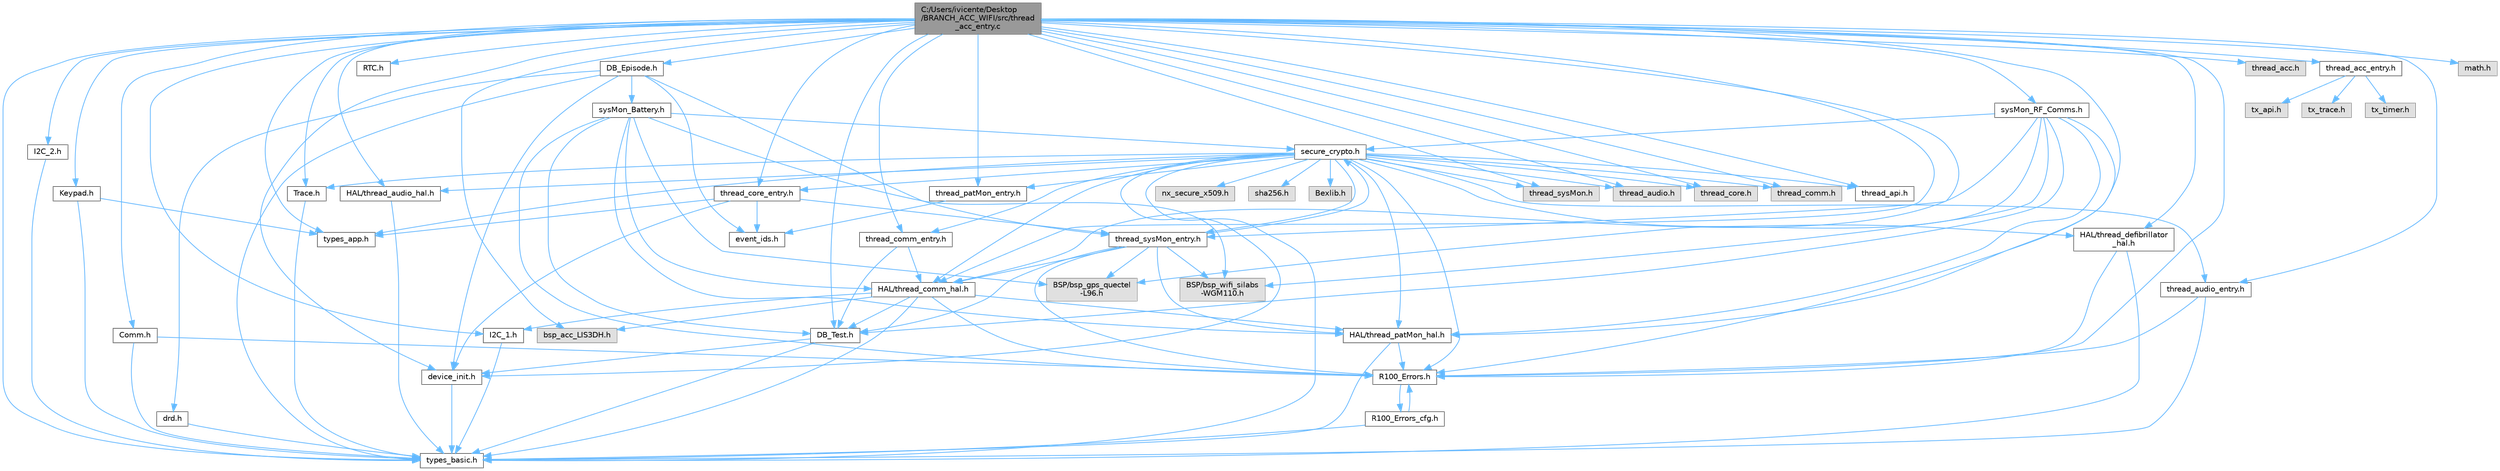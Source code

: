 digraph "C:/Users/ivicente/Desktop/BRANCH_ACC_WIFI/src/thread_acc_entry.c"
{
 // LATEX_PDF_SIZE
  bgcolor="transparent";
  edge [fontname=Helvetica,fontsize=10,labelfontname=Helvetica,labelfontsize=10];
  node [fontname=Helvetica,fontsize=10,shape=box,height=0.2,width=0.4];
  Node1 [id="Node000001",label="C:/Users/ivicente/Desktop\l/BRANCH_ACC_WIFI/src/thread\l_acc_entry.c",height=0.2,width=0.4,color="gray40", fillcolor="grey60", style="filled", fontcolor="black",tooltip=" "];
  Node1 -> Node2 [id="edge1_Node000001_Node000002",color="steelblue1",style="solid",tooltip=" "];
  Node2 [id="Node000002",label="device_init.h",height=0.2,width=0.4,color="grey40", fillcolor="white", style="filled",URL="$a00017.html",tooltip=" "];
  Node2 -> Node3 [id="edge2_Node000002_Node000003",color="steelblue1",style="solid",tooltip=" "];
  Node3 [id="Node000003",label="types_basic.h",height=0.2,width=0.4,color="grey40", fillcolor="white", style="filled",URL="$a00137.html",tooltip="Basic Types' definition."];
  Node1 -> Node4 [id="edge3_Node000001_Node000004",color="steelblue1",style="solid",tooltip=" "];
  Node4 [id="Node000004",label="R100_Errors.h",height=0.2,width=0.4,color="grey40", fillcolor="white", style="filled",URL="$a00038.html",tooltip=" "];
  Node4 -> Node5 [id="edge4_Node000004_Node000005",color="steelblue1",style="solid",tooltip=" "];
  Node5 [id="Node000005",label="R100_Errors_cfg.h",height=0.2,width=0.4,color="grey40", fillcolor="white", style="filled",URL="$a00044.html",tooltip=" "];
  Node5 -> Node4 [id="edge5_Node000005_Node000004",color="steelblue1",style="solid",tooltip=" "];
  Node5 -> Node3 [id="edge6_Node000005_Node000003",color="steelblue1",style="solid",tooltip=" "];
  Node1 -> Node3 [id="edge7_Node000001_Node000003",color="steelblue1",style="solid",tooltip=" "];
  Node1 -> Node6 [id="edge8_Node000001_Node000006",color="steelblue1",style="solid",tooltip=" "];
  Node6 [id="Node000006",label="types_app.h",height=0.2,width=0.4,color="grey40", fillcolor="white", style="filled",URL="$a00134.html",tooltip="Common Types' definition."];
  Node1 -> Node7 [id="edge9_Node000001_Node000007",color="steelblue1",style="solid",tooltip=" "];
  Node7 [id="Node000007",label="Trace.h",height=0.2,width=0.4,color="grey40", fillcolor="white", style="filled",URL="$a00251.html",tooltip=" "];
  Node7 -> Node3 [id="edge10_Node000007_Node000003",color="steelblue1",style="solid",tooltip=" "];
  Node1 -> Node8 [id="edge11_Node000001_Node000008",color="steelblue1",style="solid",tooltip=" "];
  Node8 [id="Node000008",label="Comm.h",height=0.2,width=0.4,color="grey40", fillcolor="white", style="filled",URL="$a00239.html",tooltip=" "];
  Node8 -> Node3 [id="edge12_Node000008_Node000003",color="steelblue1",style="solid",tooltip=" "];
  Node8 -> Node4 [id="edge13_Node000008_Node000004",color="steelblue1",style="solid",tooltip=" "];
  Node1 -> Node9 [id="edge14_Node000001_Node000009",color="steelblue1",style="solid",tooltip=" "];
  Node9 [id="Node000009",label="I2C_1.h",height=0.2,width=0.4,color="grey40", fillcolor="white", style="filled",URL="$a00161.html",tooltip="Header with functions related to the I2C-1."];
  Node9 -> Node3 [id="edge15_Node000009_Node000003",color="steelblue1",style="solid",tooltip=" "];
  Node1 -> Node10 [id="edge16_Node000001_Node000010",color="steelblue1",style="solid",tooltip=" "];
  Node10 [id="Node000010",label="I2C_2.h",height=0.2,width=0.4,color="grey40", fillcolor="white", style="filled",URL="$a00167.html",tooltip="Header with functions related to the I2C-2."];
  Node10 -> Node3 [id="edge17_Node000010_Node000003",color="steelblue1",style="solid",tooltip=" "];
  Node1 -> Node11 [id="edge18_Node000001_Node000011",color="steelblue1",style="solid",tooltip=" "];
  Node11 [id="Node000011",label="RTC.h",height=0.2,width=0.4,color="grey40", fillcolor="white", style="filled",URL="$a00173.html",tooltip="Header with functions related to the RTC."];
  Node1 -> Node12 [id="edge19_Node000001_Node000012",color="steelblue1",style="solid",tooltip=" "];
  Node12 [id="Node000012",label="Keypad.h",height=0.2,width=0.4,color="grey40", fillcolor="white", style="filled",URL="$a00245.html",tooltip="Header with functions related to the keyboard and LEDs manage."];
  Node12 -> Node3 [id="edge20_Node000012_Node000003",color="steelblue1",style="solid",tooltip=" "];
  Node12 -> Node6 [id="edge21_Node000012_Node000006",color="steelblue1",style="solid",tooltip=" "];
  Node1 -> Node13 [id="edge22_Node000001_Node000013",color="steelblue1",style="solid",tooltip=" "];
  Node13 [id="Node000013",label="DB_Test.h",height=0.2,width=0.4,color="grey40", fillcolor="white", style="filled",URL="$a00011.html",tooltip="Test File header file."];
  Node13 -> Node2 [id="edge23_Node000013_Node000002",color="steelblue1",style="solid",tooltip=" "];
  Node13 -> Node3 [id="edge24_Node000013_Node000003",color="steelblue1",style="solid",tooltip=" "];
  Node1 -> Node14 [id="edge25_Node000001_Node000014",color="steelblue1",style="solid",tooltip=" "];
  Node14 [id="Node000014",label="DB_Episode.h",height=0.2,width=0.4,color="grey40", fillcolor="white", style="filled",URL="$a00005.html",tooltip="Episode header file."];
  Node14 -> Node2 [id="edge26_Node000014_Node000002",color="steelblue1",style="solid",tooltip=" "];
  Node14 -> Node3 [id="edge27_Node000014_Node000003",color="steelblue1",style="solid",tooltip=" "];
  Node14 -> Node15 [id="edge28_Node000014_Node000015",color="steelblue1",style="solid",tooltip=" "];
  Node15 [id="Node000015",label="drd.h",height=0.2,width=0.4,color="grey40", fillcolor="white", style="filled",URL="$a00140.html",tooltip="Basic Types Definition."];
  Node15 -> Node3 [id="edge29_Node000015_Node000003",color="steelblue1",style="solid",tooltip=" "];
  Node14 -> Node16 [id="edge30_Node000014_Node000016",color="steelblue1",style="solid",tooltip=" "];
  Node16 [id="Node000016",label="sysMon_Battery.h",height=0.2,width=0.4,color="grey40", fillcolor="white", style="filled",URL="$a00056.html",tooltip="Header with functions related to the battery services."];
  Node16 -> Node4 [id="edge31_Node000016_Node000004",color="steelblue1",style="solid",tooltip=" "];
  Node16 -> Node17 [id="edge32_Node000016_Node000017",color="steelblue1",style="solid",tooltip=" "];
  Node17 [id="Node000017",label="HAL/thread_patMon_hal.h",height=0.2,width=0.4,color="grey40", fillcolor="white", style="filled",URL="$a00221.html",tooltip="Header with functions related to the patMon BSP service."];
  Node17 -> Node3 [id="edge33_Node000017_Node000003",color="steelblue1",style="solid",tooltip=" "];
  Node17 -> Node4 [id="edge34_Node000017_Node000004",color="steelblue1",style="solid",tooltip=" "];
  Node16 -> Node18 [id="edge35_Node000016_Node000018",color="steelblue1",style="solid",tooltip=" "];
  Node18 [id="Node000018",label="HAL/thread_comm_hal.h",height=0.2,width=0.4,color="grey40", fillcolor="white", style="filled",URL="$a00191.html",tooltip="Header with functions related to the HAL Comm."];
  Node18 -> Node4 [id="edge36_Node000018_Node000004",color="steelblue1",style="solid",tooltip=" "];
  Node18 -> Node3 [id="edge37_Node000018_Node000003",color="steelblue1",style="solid",tooltip=" "];
  Node18 -> Node17 [id="edge38_Node000018_Node000017",color="steelblue1",style="solid",tooltip=" "];
  Node18 -> Node13 [id="edge39_Node000018_Node000013",color="steelblue1",style="solid",tooltip=" "];
  Node18 -> Node9 [id="edge40_Node000018_Node000009",color="steelblue1",style="solid",tooltip=" "];
  Node18 -> Node19 [id="edge41_Node000018_Node000019",color="steelblue1",style="solid",tooltip=" "];
  Node19 [id="Node000019",label="bsp_acc_LIS3DH.h",height=0.2,width=0.4,color="grey60", fillcolor="#E0E0E0", style="filled",tooltip=" "];
  Node16 -> Node13 [id="edge42_Node000016_Node000013",color="steelblue1",style="solid",tooltip=" "];
  Node16 -> Node20 [id="edge43_Node000016_Node000020",color="steelblue1",style="solid",tooltip=" "];
  Node20 [id="Node000020",label="secure_crypto.h",height=0.2,width=0.4,color="grey40", fillcolor="white", style="filled",URL="$a00050.html",tooltip="NetX secure for check certificates."];
  Node20 -> Node21 [id="edge44_Node000020_Node000021",color="steelblue1",style="solid",tooltip=" "];
  Node21 [id="Node000021",label="nx_secure_x509.h",height=0.2,width=0.4,color="grey60", fillcolor="#E0E0E0", style="filled",tooltip=" "];
  Node20 -> Node18 [id="edge45_Node000020_Node000018",color="steelblue1",style="solid",tooltip=" "];
  Node20 -> Node2 [id="edge46_Node000020_Node000002",color="steelblue1",style="solid",tooltip=" "];
  Node20 -> Node7 [id="edge47_Node000020_Node000007",color="steelblue1",style="solid",tooltip=" "];
  Node20 -> Node4 [id="edge48_Node000020_Node000004",color="steelblue1",style="solid",tooltip=" "];
  Node20 -> Node3 [id="edge49_Node000020_Node000003",color="steelblue1",style="solid",tooltip=" "];
  Node20 -> Node6 [id="edge50_Node000020_Node000006",color="steelblue1",style="solid",tooltip=" "];
  Node20 -> Node22 [id="edge51_Node000020_Node000022",color="steelblue1",style="solid",tooltip=" "];
  Node22 [id="Node000022",label="HAL/thread_defibrillator\l_hal.h",height=0.2,width=0.4,color="grey40", fillcolor="white", style="filled",URL="$a00203.html",tooltip="Header with functions related to the defibrillator BSP service."];
  Node22 -> Node3 [id="edge52_Node000022_Node000003",color="steelblue1",style="solid",tooltip=" "];
  Node22 -> Node4 [id="edge53_Node000022_Node000004",color="steelblue1",style="solid",tooltip=" "];
  Node20 -> Node17 [id="edge54_Node000020_Node000017",color="steelblue1",style="solid",tooltip=" "];
  Node20 -> Node23 [id="edge55_Node000020_Node000023",color="steelblue1",style="solid",tooltip=" "];
  Node23 [id="Node000023",label="HAL/thread_audio_hal.h",height=0.2,width=0.4,color="grey40", fillcolor="white", style="filled",URL="$a00185.html",tooltip="Header with functions related to the audio BSP service."];
  Node23 -> Node3 [id="edge56_Node000023_Node000003",color="steelblue1",style="solid",tooltip=" "];
  Node20 -> Node24 [id="edge57_Node000020_Node000024",color="steelblue1",style="solid",tooltip=" "];
  Node24 [id="Node000024",label="thread_comm_entry.h",height=0.2,width=0.4,color="grey40", fillcolor="white", style="filled",URL="$a00083.html",tooltip="Header for Comm Thread entry."];
  Node24 -> Node18 [id="edge58_Node000024_Node000018",color="steelblue1",style="solid",tooltip=" "];
  Node24 -> Node13 [id="edge59_Node000024_Node000013",color="steelblue1",style="solid",tooltip=" "];
  Node20 -> Node25 [id="edge60_Node000020_Node000025",color="steelblue1",style="solid",tooltip=" "];
  Node25 [id="Node000025",label="thread_patMon_entry.h",height=0.2,width=0.4,color="grey40", fillcolor="white", style="filled",URL="$a00119.html",tooltip=" "];
  Node25 -> Node26 [id="edge61_Node000025_Node000026",color="steelblue1",style="solid",tooltip=" "];
  Node26 [id="Node000026",label="event_ids.h",height=0.2,width=0.4,color="grey40", fillcolor="white", style="filled",URL="$a00020.html",tooltip="Event identifiers header file."];
  Node20 -> Node27 [id="edge62_Node000020_Node000027",color="steelblue1",style="solid",tooltip=" "];
  Node27 [id="Node000027",label="thread_sysMon_entry.h",height=0.2,width=0.4,color="grey40", fillcolor="white", style="filled",URL="$a00131.html",tooltip="Header with functions related to the system monitor service."];
  Node27 -> Node4 [id="edge63_Node000027_Node000004",color="steelblue1",style="solid",tooltip=" "];
  Node27 -> Node17 [id="edge64_Node000027_Node000017",color="steelblue1",style="solid",tooltip=" "];
  Node27 -> Node18 [id="edge65_Node000027_Node000018",color="steelblue1",style="solid",tooltip=" "];
  Node27 -> Node13 [id="edge66_Node000027_Node000013",color="steelblue1",style="solid",tooltip=" "];
  Node27 -> Node20 [id="edge67_Node000027_Node000020",color="steelblue1",style="solid",tooltip=" "];
  Node27 -> Node28 [id="edge68_Node000027_Node000028",color="steelblue1",style="solid",tooltip=" "];
  Node28 [id="Node000028",label="BSP/bsp_wifi_silabs\l-WGM110.h",height=0.2,width=0.4,color="grey60", fillcolor="#E0E0E0", style="filled",tooltip=" "];
  Node27 -> Node29 [id="edge69_Node000027_Node000029",color="steelblue1",style="solid",tooltip=" "];
  Node29 [id="Node000029",label="BSP/bsp_gps_quectel\l-L96.h",height=0.2,width=0.4,color="grey60", fillcolor="#E0E0E0", style="filled",tooltip=" "];
  Node20 -> Node30 [id="edge70_Node000020_Node000030",color="steelblue1",style="solid",tooltip=" "];
  Node30 [id="Node000030",label="thread_sysMon.h",height=0.2,width=0.4,color="grey60", fillcolor="#E0E0E0", style="filled",tooltip=" "];
  Node20 -> Node31 [id="edge71_Node000020_Node000031",color="steelblue1",style="solid",tooltip=" "];
  Node31 [id="Node000031",label="thread_audio_entry.h",height=0.2,width=0.4,color="grey40", fillcolor="white", style="filled",URL="$a00077.html",tooltip="Header with functions related to the audio service."];
  Node31 -> Node4 [id="edge72_Node000031_Node000004",color="steelblue1",style="solid",tooltip=" "];
  Node31 -> Node3 [id="edge73_Node000031_Node000003",color="steelblue1",style="solid",tooltip=" "];
  Node20 -> Node32 [id="edge74_Node000020_Node000032",color="steelblue1",style="solid",tooltip=" "];
  Node32 [id="Node000032",label="thread_audio.h",height=0.2,width=0.4,color="grey60", fillcolor="#E0E0E0", style="filled",tooltip=" "];
  Node20 -> Node33 [id="edge75_Node000020_Node000033",color="steelblue1",style="solid",tooltip=" "];
  Node33 [id="Node000033",label="thread_core_entry.h",height=0.2,width=0.4,color="grey40", fillcolor="white", style="filled",URL="$a00089.html",tooltip="Header with functions related to the core service."];
  Node33 -> Node2 [id="edge76_Node000033_Node000002",color="steelblue1",style="solid",tooltip=" "];
  Node33 -> Node6 [id="edge77_Node000033_Node000006",color="steelblue1",style="solid",tooltip=" "];
  Node33 -> Node26 [id="edge78_Node000033_Node000026",color="steelblue1",style="solid",tooltip=" "];
  Node33 -> Node27 [id="edge79_Node000033_Node000027",color="steelblue1",style="solid",tooltip=" "];
  Node20 -> Node34 [id="edge80_Node000020_Node000034",color="steelblue1",style="solid",tooltip=" "];
  Node34 [id="Node000034",label="thread_core.h",height=0.2,width=0.4,color="grey60", fillcolor="#E0E0E0", style="filled",tooltip=" "];
  Node20 -> Node35 [id="edge81_Node000020_Node000035",color="steelblue1",style="solid",tooltip=" "];
  Node35 [id="Node000035",label="thread_comm.h",height=0.2,width=0.4,color="grey60", fillcolor="#E0E0E0", style="filled",tooltip=" "];
  Node20 -> Node36 [id="edge82_Node000020_Node000036",color="steelblue1",style="solid",tooltip=" "];
  Node36 [id="Node000036",label="thread_api.h",height=0.2,width=0.4,color="grey40", fillcolor="white", style="filled",URL="$a00071.html",tooltip="Header with functions related to thread APIs."];
  Node20 -> Node37 [id="edge83_Node000020_Node000037",color="steelblue1",style="solid",tooltip=" "];
  Node37 [id="Node000037",label="sha256.h",height=0.2,width=0.4,color="grey60", fillcolor="#E0E0E0", style="filled",tooltip=" "];
  Node20 -> Node38 [id="edge84_Node000020_Node000038",color="steelblue1",style="solid",tooltip=" "];
  Node38 [id="Node000038",label="Bexlib.h",height=0.2,width=0.4,color="grey60", fillcolor="#E0E0E0", style="filled",tooltip=" "];
  Node16 -> Node28 [id="edge85_Node000016_Node000028",color="steelblue1",style="solid",tooltip=" "];
  Node16 -> Node29 [id="edge86_Node000016_Node000029",color="steelblue1",style="solid",tooltip=" "];
  Node14 -> Node27 [id="edge87_Node000014_Node000027",color="steelblue1",style="solid",tooltip=" "];
  Node14 -> Node26 [id="edge88_Node000014_Node000026",color="steelblue1",style="solid",tooltip=" "];
  Node1 -> Node19 [id="edge89_Node000001_Node000019",color="steelblue1",style="solid",tooltip=" "];
  Node1 -> Node22 [id="edge90_Node000001_Node000022",color="steelblue1",style="solid",tooltip=" "];
  Node1 -> Node17 [id="edge91_Node000001_Node000017",color="steelblue1",style="solid",tooltip=" "];
  Node1 -> Node23 [id="edge92_Node000001_Node000023",color="steelblue1",style="solid",tooltip=" "];
  Node1 -> Node18 [id="edge93_Node000001_Node000018",color="steelblue1",style="solid",tooltip=" "];
  Node1 -> Node24 [id="edge94_Node000001_Node000024",color="steelblue1",style="solid",tooltip=" "];
  Node1 -> Node25 [id="edge95_Node000001_Node000025",color="steelblue1",style="solid",tooltip=" "];
  Node1 -> Node27 [id="edge96_Node000001_Node000027",color="steelblue1",style="solid",tooltip=" "];
  Node1 -> Node30 [id="edge97_Node000001_Node000030",color="steelblue1",style="solid",tooltip=" "];
  Node1 -> Node31 [id="edge98_Node000001_Node000031",color="steelblue1",style="solid",tooltip=" "];
  Node1 -> Node32 [id="edge99_Node000001_Node000032",color="steelblue1",style="solid",tooltip=" "];
  Node1 -> Node33 [id="edge100_Node000001_Node000033",color="steelblue1",style="solid",tooltip=" "];
  Node1 -> Node34 [id="edge101_Node000001_Node000034",color="steelblue1",style="solid",tooltip=" "];
  Node1 -> Node39 [id="edge102_Node000001_Node000039",color="steelblue1",style="solid",tooltip=" "];
  Node39 [id="Node000039",label="thread_acc.h",height=0.2,width=0.4,color="grey60", fillcolor="#E0E0E0", style="filled",tooltip=" "];
  Node1 -> Node40 [id="edge103_Node000001_Node000040",color="steelblue1",style="solid",tooltip=" "];
  Node40 [id="Node000040",label="thread_acc_entry.h",height=0.2,width=0.4,color="grey40", fillcolor="white", style="filled",URL="$a00068.html",tooltip=" "];
  Node40 -> Node41 [id="edge104_Node000040_Node000041",color="steelblue1",style="solid",tooltip=" "];
  Node41 [id="Node000041",label="tx_api.h",height=0.2,width=0.4,color="grey60", fillcolor="#E0E0E0", style="filled",tooltip=" "];
  Node40 -> Node42 [id="edge105_Node000040_Node000042",color="steelblue1",style="solid",tooltip=" "];
  Node42 [id="Node000042",label="tx_trace.h",height=0.2,width=0.4,color="grey60", fillcolor="#E0E0E0", style="filled",tooltip=" "];
  Node40 -> Node43 [id="edge106_Node000040_Node000043",color="steelblue1",style="solid",tooltip=" "];
  Node43 [id="Node000043",label="tx_timer.h",height=0.2,width=0.4,color="grey60", fillcolor="#E0E0E0", style="filled",tooltip=" "];
  Node1 -> Node44 [id="edge107_Node000001_Node000044",color="steelblue1",style="solid",tooltip=" "];
  Node44 [id="Node000044",label="sysMon_RF_Comms.h",height=0.2,width=0.4,color="grey40", fillcolor="white", style="filled",URL="$a00062.html",tooltip="Header with functions related to the RF comms services."];
  Node44 -> Node4 [id="edge108_Node000044_Node000004",color="steelblue1",style="solid",tooltip=" "];
  Node44 -> Node17 [id="edge109_Node000044_Node000017",color="steelblue1",style="solid",tooltip=" "];
  Node44 -> Node18 [id="edge110_Node000044_Node000018",color="steelblue1",style="solid",tooltip=" "];
  Node44 -> Node13 [id="edge111_Node000044_Node000013",color="steelblue1",style="solid",tooltip=" "];
  Node44 -> Node20 [id="edge112_Node000044_Node000020",color="steelblue1",style="solid",tooltip=" "];
  Node44 -> Node28 [id="edge113_Node000044_Node000028",color="steelblue1",style="solid",tooltip=" "];
  Node44 -> Node29 [id="edge114_Node000044_Node000029",color="steelblue1",style="solid",tooltip=" "];
  Node1 -> Node35 [id="edge115_Node000001_Node000035",color="steelblue1",style="solid",tooltip=" "];
  Node1 -> Node36 [id="edge116_Node000001_Node000036",color="steelblue1",style="solid",tooltip=" "];
  Node1 -> Node45 [id="edge117_Node000001_Node000045",color="steelblue1",style="solid",tooltip=" "];
  Node45 [id="Node000045",label="math.h",height=0.2,width=0.4,color="grey60", fillcolor="#E0E0E0", style="filled",tooltip=" "];
}
